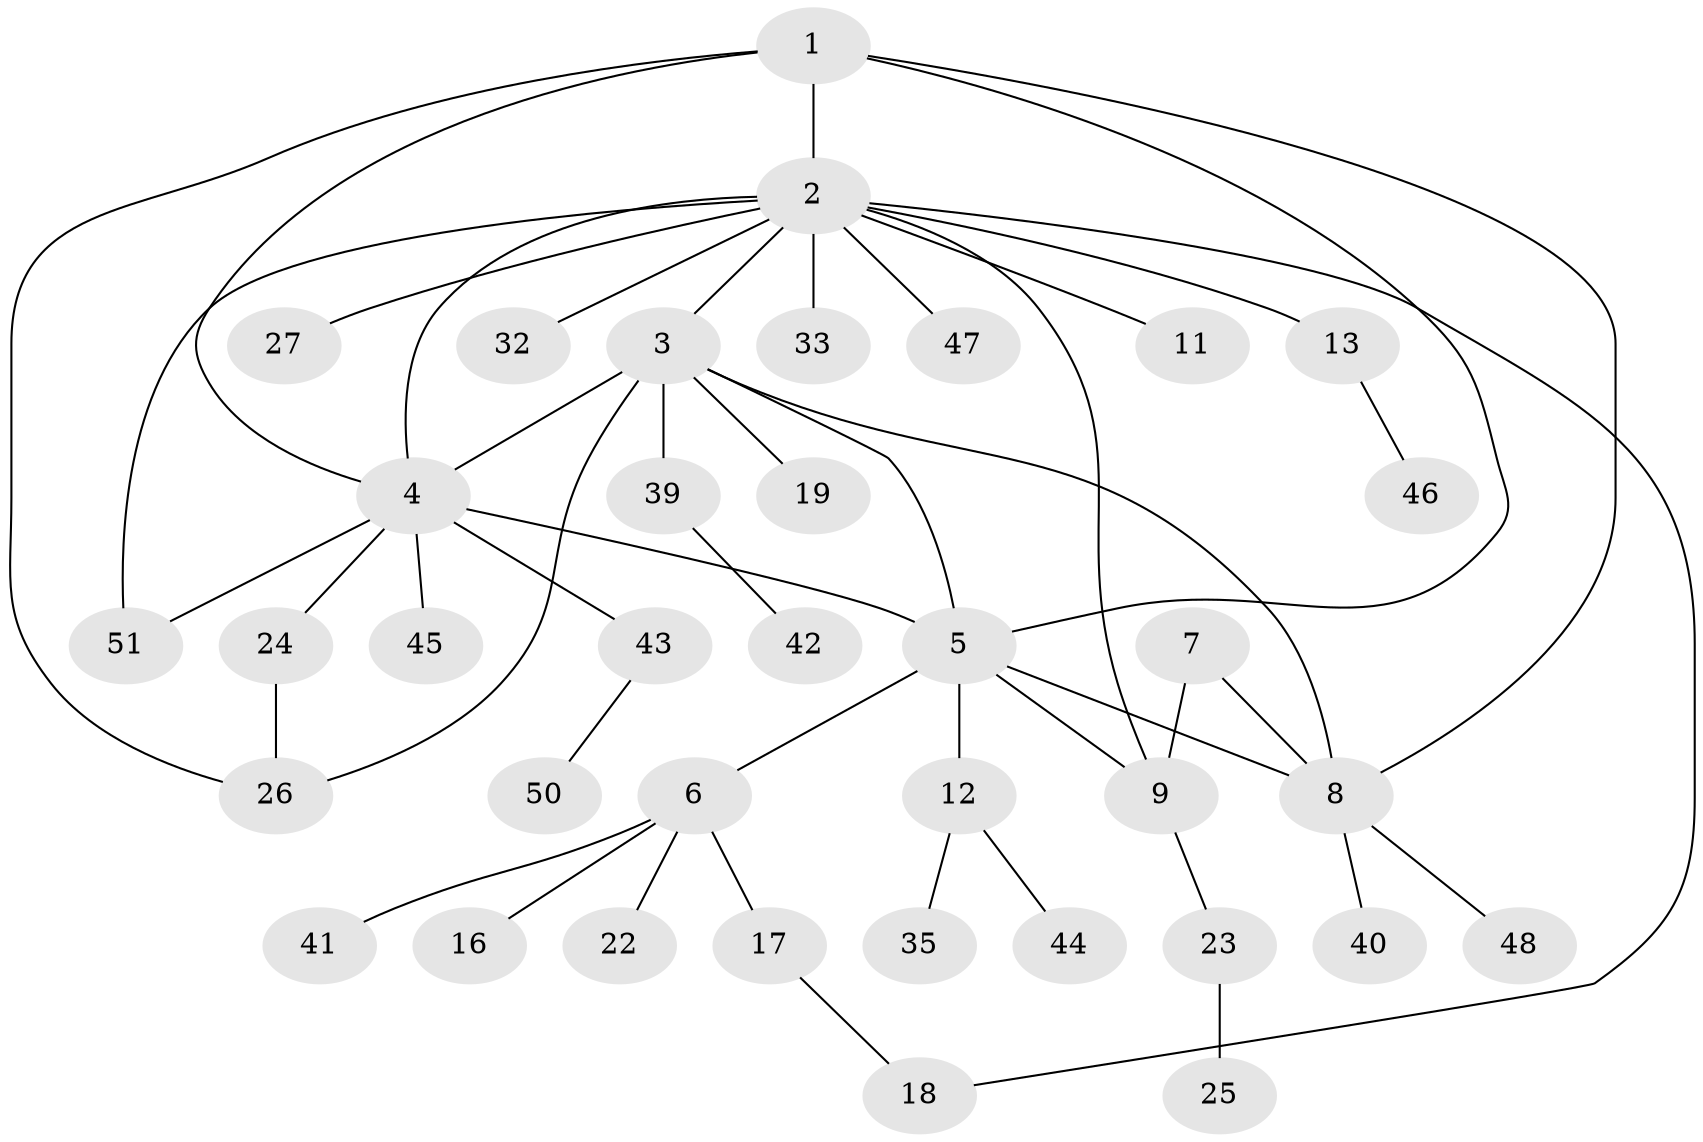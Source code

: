 // Generated by graph-tools (version 1.1) at 2025/52/02/27/25 19:52:19]
// undirected, 37 vertices, 48 edges
graph export_dot {
graph [start="1"]
  node [color=gray90,style=filled];
  1 [super="+38"];
  2 [super="+10"];
  3 [super="+14"];
  4 [super="+31"];
  5;
  6 [super="+29"];
  7;
  8 [super="+36"];
  9 [super="+37"];
  11 [super="+21"];
  12 [super="+20"];
  13 [super="+15"];
  16;
  17;
  18 [super="+28"];
  19;
  22 [super="+30"];
  23;
  24 [super="+52"];
  25;
  26 [super="+34"];
  27;
  32 [super="+49"];
  33;
  35;
  39;
  40;
  41;
  42;
  43;
  44;
  45;
  46;
  47;
  48;
  50;
  51;
  1 -- 2;
  1 -- 4;
  1 -- 5;
  1 -- 8;
  1 -- 26;
  2 -- 13;
  2 -- 18;
  2 -- 27;
  2 -- 32;
  2 -- 47;
  2 -- 51;
  2 -- 33;
  2 -- 3;
  2 -- 4;
  2 -- 9;
  2 -- 11;
  3 -- 4;
  3 -- 5;
  3 -- 8;
  3 -- 19;
  3 -- 39;
  3 -- 26;
  4 -- 24;
  4 -- 43;
  4 -- 51;
  4 -- 45;
  4 -- 5;
  5 -- 6;
  5 -- 8;
  5 -- 9;
  5 -- 12;
  6 -- 16;
  6 -- 17;
  6 -- 22;
  6 -- 41;
  7 -- 8;
  7 -- 9;
  8 -- 48;
  8 -- 40;
  9 -- 23;
  12 -- 35;
  12 -- 44;
  13 -- 46;
  17 -- 18;
  23 -- 25;
  24 -- 26;
  39 -- 42;
  43 -- 50;
}
